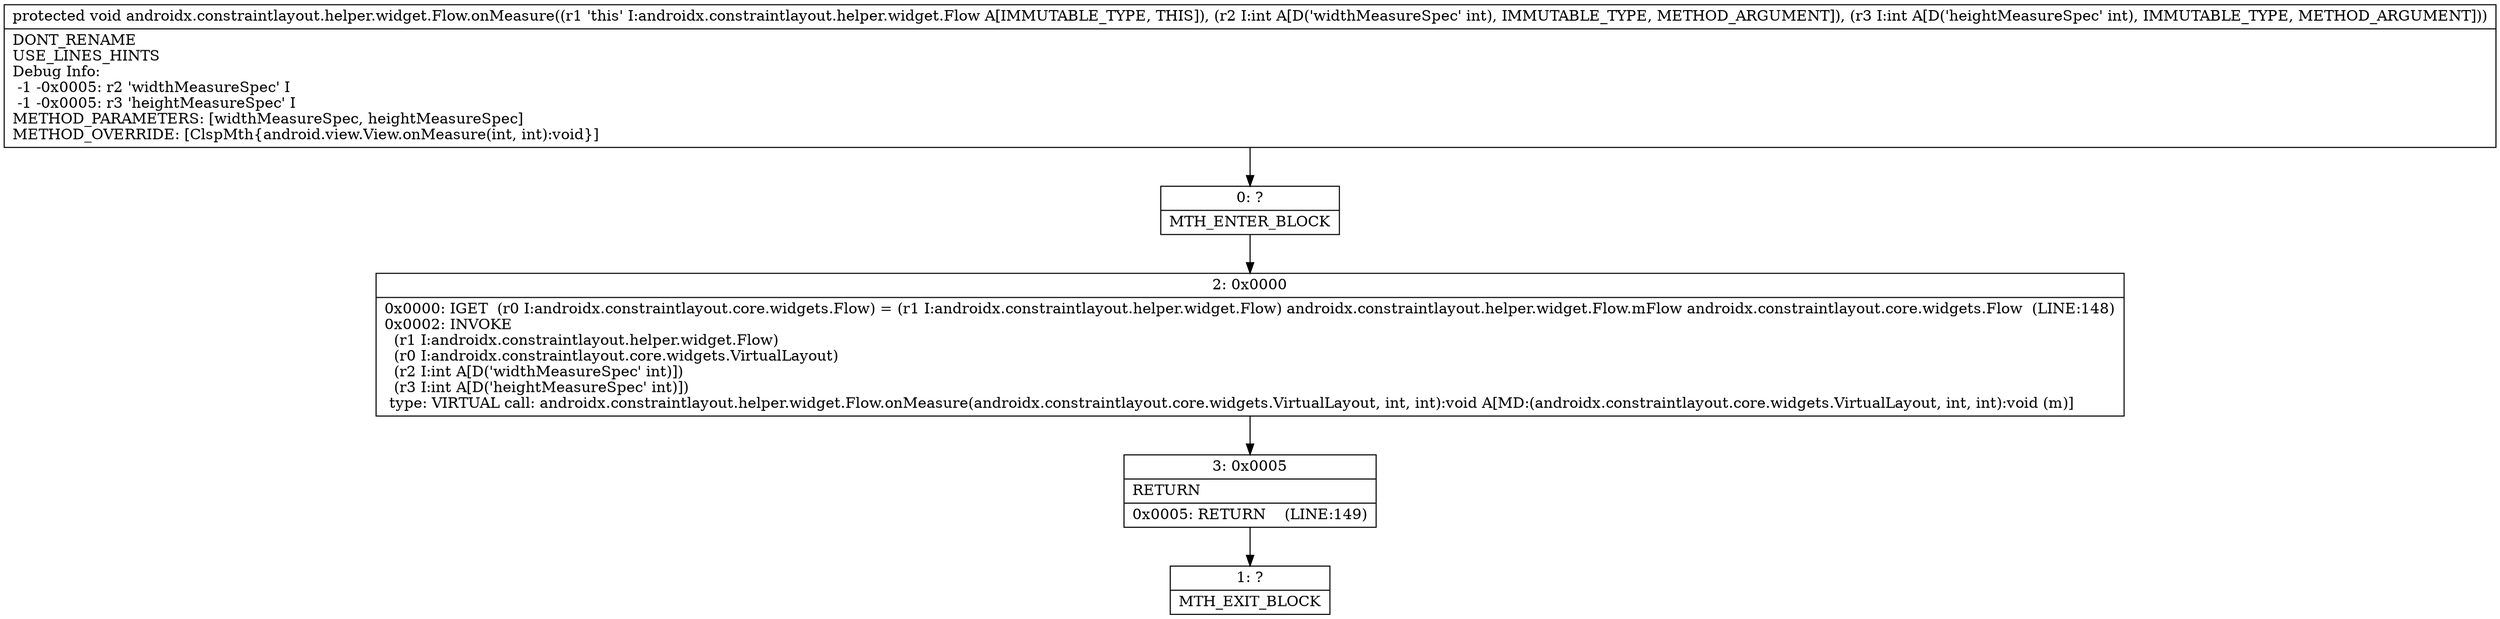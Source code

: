 digraph "CFG forandroidx.constraintlayout.helper.widget.Flow.onMeasure(II)V" {
Node_0 [shape=record,label="{0\:\ ?|MTH_ENTER_BLOCK\l}"];
Node_2 [shape=record,label="{2\:\ 0x0000|0x0000: IGET  (r0 I:androidx.constraintlayout.core.widgets.Flow) = (r1 I:androidx.constraintlayout.helper.widget.Flow) androidx.constraintlayout.helper.widget.Flow.mFlow androidx.constraintlayout.core.widgets.Flow  (LINE:148)\l0x0002: INVOKE  \l  (r1 I:androidx.constraintlayout.helper.widget.Flow)\l  (r0 I:androidx.constraintlayout.core.widgets.VirtualLayout)\l  (r2 I:int A[D('widthMeasureSpec' int)])\l  (r3 I:int A[D('heightMeasureSpec' int)])\l type: VIRTUAL call: androidx.constraintlayout.helper.widget.Flow.onMeasure(androidx.constraintlayout.core.widgets.VirtualLayout, int, int):void A[MD:(androidx.constraintlayout.core.widgets.VirtualLayout, int, int):void (m)]\l}"];
Node_3 [shape=record,label="{3\:\ 0x0005|RETURN\l|0x0005: RETURN    (LINE:149)\l}"];
Node_1 [shape=record,label="{1\:\ ?|MTH_EXIT_BLOCK\l}"];
MethodNode[shape=record,label="{protected void androidx.constraintlayout.helper.widget.Flow.onMeasure((r1 'this' I:androidx.constraintlayout.helper.widget.Flow A[IMMUTABLE_TYPE, THIS]), (r2 I:int A[D('widthMeasureSpec' int), IMMUTABLE_TYPE, METHOD_ARGUMENT]), (r3 I:int A[D('heightMeasureSpec' int), IMMUTABLE_TYPE, METHOD_ARGUMENT]))  | DONT_RENAME\lUSE_LINES_HINTS\lDebug Info:\l  \-1 \-0x0005: r2 'widthMeasureSpec' I\l  \-1 \-0x0005: r3 'heightMeasureSpec' I\lMETHOD_PARAMETERS: [widthMeasureSpec, heightMeasureSpec]\lMETHOD_OVERRIDE: [ClspMth\{android.view.View.onMeasure(int, int):void\}]\l}"];
MethodNode -> Node_0;Node_0 -> Node_2;
Node_2 -> Node_3;
Node_3 -> Node_1;
}

